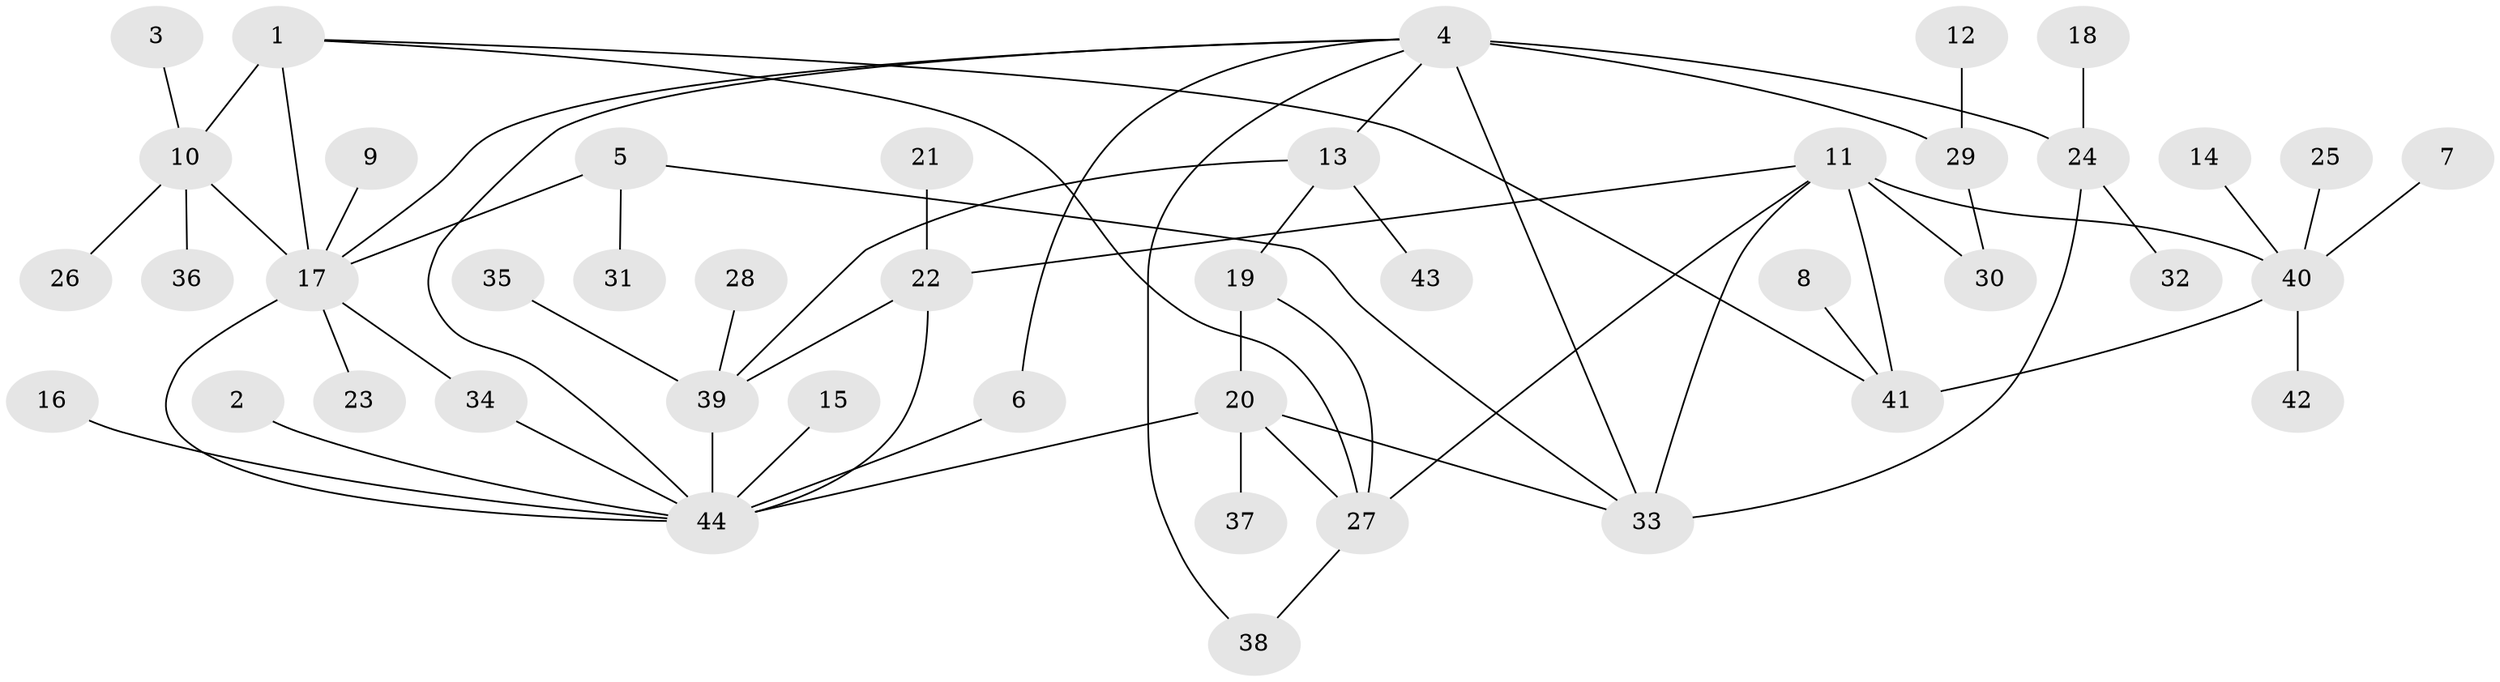 // original degree distribution, {13: 0.011494252873563218, 3: 0.05747126436781609, 7: 0.05747126436781609, 8: 0.022988505747126436, 4: 0.04597701149425287, 11: 0.011494252873563218, 5: 0.022988505747126436, 9: 0.034482758620689655, 6: 0.022988505747126436, 1: 0.5632183908045977, 2: 0.14942528735632185}
// Generated by graph-tools (version 1.1) at 2025/02/03/09/25 03:02:40]
// undirected, 44 vertices, 61 edges
graph export_dot {
graph [start="1"]
  node [color=gray90,style=filled];
  1;
  2;
  3;
  4;
  5;
  6;
  7;
  8;
  9;
  10;
  11;
  12;
  13;
  14;
  15;
  16;
  17;
  18;
  19;
  20;
  21;
  22;
  23;
  24;
  25;
  26;
  27;
  28;
  29;
  30;
  31;
  32;
  33;
  34;
  35;
  36;
  37;
  38;
  39;
  40;
  41;
  42;
  43;
  44;
  1 -- 10 [weight=2.0];
  1 -- 17 [weight=2.0];
  1 -- 27 [weight=1.0];
  1 -- 41 [weight=1.0];
  2 -- 44 [weight=1.0];
  3 -- 10 [weight=1.0];
  4 -- 6 [weight=1.0];
  4 -- 13 [weight=1.0];
  4 -- 17 [weight=1.0];
  4 -- 24 [weight=2.0];
  4 -- 29 [weight=1.0];
  4 -- 33 [weight=2.0];
  4 -- 38 [weight=1.0];
  4 -- 44 [weight=1.0];
  5 -- 17 [weight=1.0];
  5 -- 31 [weight=1.0];
  5 -- 33 [weight=1.0];
  6 -- 44 [weight=1.0];
  7 -- 40 [weight=1.0];
  8 -- 41 [weight=1.0];
  9 -- 17 [weight=1.0];
  10 -- 17 [weight=1.0];
  10 -- 26 [weight=1.0];
  10 -- 36 [weight=1.0];
  11 -- 22 [weight=1.0];
  11 -- 27 [weight=1.0];
  11 -- 30 [weight=1.0];
  11 -- 33 [weight=1.0];
  11 -- 40 [weight=2.0];
  11 -- 41 [weight=2.0];
  12 -- 29 [weight=1.0];
  13 -- 19 [weight=1.0];
  13 -- 39 [weight=1.0];
  13 -- 43 [weight=1.0];
  14 -- 40 [weight=1.0];
  15 -- 44 [weight=1.0];
  16 -- 44 [weight=1.0];
  17 -- 23 [weight=1.0];
  17 -- 34 [weight=1.0];
  17 -- 44 [weight=1.0];
  18 -- 24 [weight=1.0];
  19 -- 20 [weight=2.0];
  19 -- 27 [weight=1.0];
  20 -- 27 [weight=2.0];
  20 -- 33 [weight=2.0];
  20 -- 37 [weight=1.0];
  20 -- 44 [weight=1.0];
  21 -- 22 [weight=1.0];
  22 -- 39 [weight=2.0];
  22 -- 44 [weight=1.0];
  24 -- 32 [weight=1.0];
  24 -- 33 [weight=1.0];
  25 -- 40 [weight=1.0];
  27 -- 38 [weight=1.0];
  28 -- 39 [weight=1.0];
  29 -- 30 [weight=1.0];
  34 -- 44 [weight=1.0];
  35 -- 39 [weight=1.0];
  39 -- 44 [weight=2.0];
  40 -- 41 [weight=1.0];
  40 -- 42 [weight=1.0];
}
